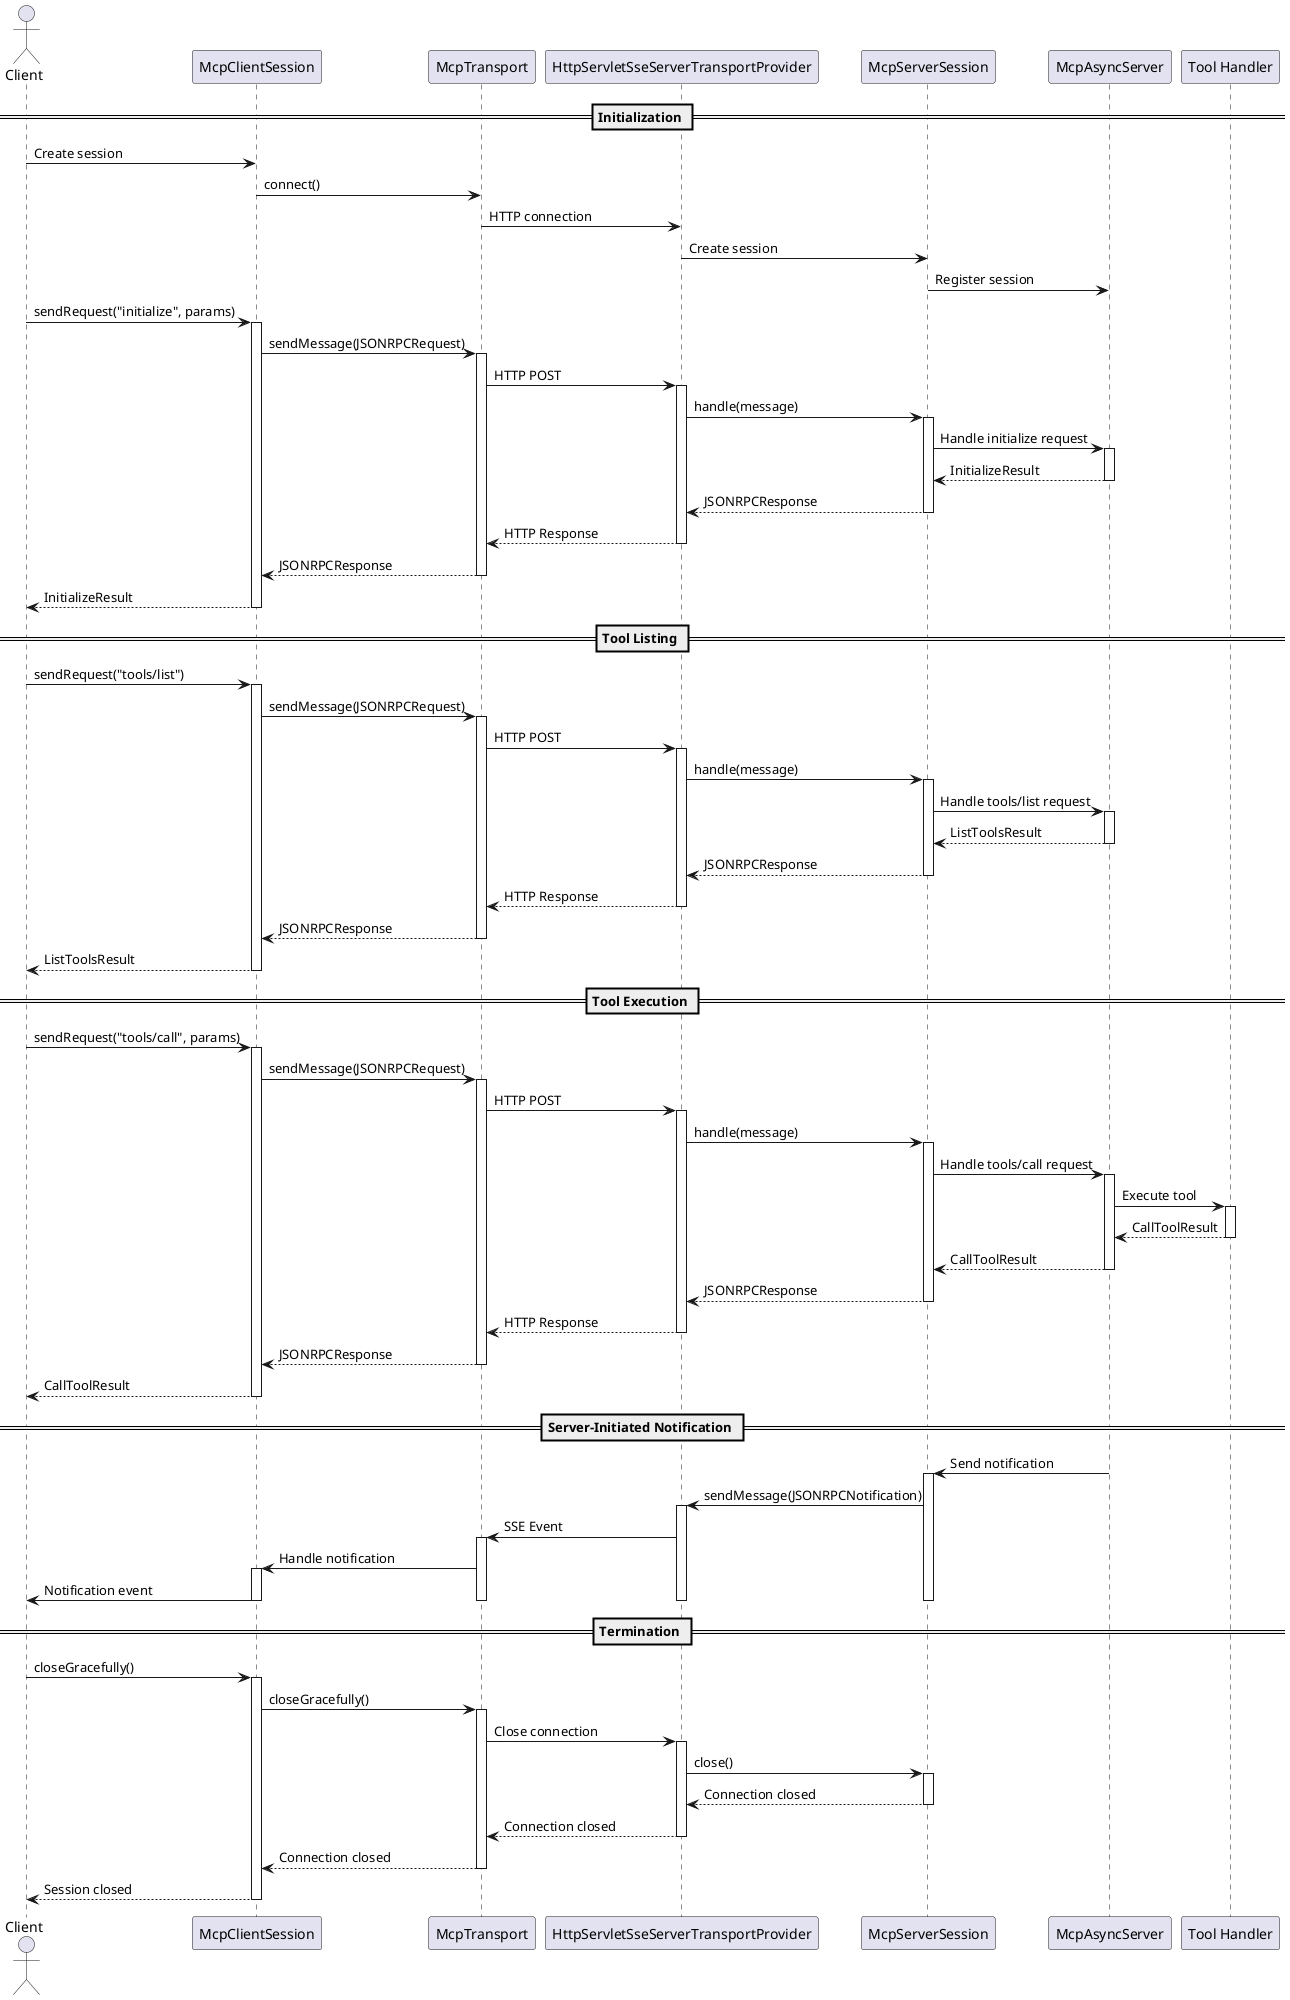 @startuml MCP Sequence Diagram

actor Client
participant "McpClientSession" as ClientSession
participant "McpTransport" as Transport
participant "HttpServletSseServerTransportProvider" as ServerTransport
participant "McpServerSession" as ServerSession
participant "McpAsyncServer" as AsyncServer
participant "Tool Handler" as ToolHandler

== Initialization ==

Client -> ClientSession: Create session
ClientSession -> Transport: connect()
Transport -> ServerTransport: HTTP connection
ServerTransport -> ServerSession: Create session
ServerSession -> AsyncServer: Register session

Client -> ClientSession: sendRequest("initialize", params)
activate ClientSession
ClientSession -> Transport: sendMessage(JSONRPCRequest)
activate Transport
Transport -> ServerTransport: HTTP POST
activate ServerTransport
ServerTransport -> ServerSession: handle(message)
activate ServerSession
ServerSession -> AsyncServer: Handle initialize request
activate AsyncServer
AsyncServer --> ServerSession: InitializeResult
deactivate AsyncServer
ServerSession --> ServerTransport: JSONRPCResponse
deactivate ServerSession
ServerTransport --> Transport: HTTP Response
deactivate ServerTransport
Transport --> ClientSession: JSONRPCResponse
deactivate Transport
ClientSession --> Client: InitializeResult
deactivate ClientSession

== Tool Listing ==

Client -> ClientSession: sendRequest("tools/list")
activate ClientSession
ClientSession -> Transport: sendMessage(JSONRPCRequest)
activate Transport
Transport -> ServerTransport: HTTP POST
activate ServerTransport
ServerTransport -> ServerSession: handle(message)
activate ServerSession
ServerSession -> AsyncServer: Handle tools/list request
activate AsyncServer
AsyncServer --> ServerSession: ListToolsResult
deactivate AsyncServer
ServerSession --> ServerTransport: JSONRPCResponse
deactivate ServerSession
ServerTransport --> Transport: HTTP Response
deactivate ServerTransport
Transport --> ClientSession: JSONRPCResponse
deactivate Transport
ClientSession --> Client: ListToolsResult
deactivate ClientSession

== Tool Execution ==

Client -> ClientSession: sendRequest("tools/call", params)
activate ClientSession
ClientSession -> Transport: sendMessage(JSONRPCRequest)
activate Transport
Transport -> ServerTransport: HTTP POST
activate ServerTransport
ServerTransport -> ServerSession: handle(message)
activate ServerSession
ServerSession -> AsyncServer: Handle tools/call request
activate AsyncServer
AsyncServer -> ToolHandler: Execute tool
activate ToolHandler
ToolHandler --> AsyncServer: CallToolResult
deactivate ToolHandler
AsyncServer --> ServerSession: CallToolResult
deactivate AsyncServer
ServerSession --> ServerTransport: JSONRPCResponse
deactivate ServerSession
ServerTransport --> Transport: HTTP Response
deactivate ServerTransport
Transport --> ClientSession: JSONRPCResponse
deactivate Transport
ClientSession --> Client: CallToolResult
deactivate ClientSession

== Server-Initiated Notification ==

AsyncServer -> ServerSession: Send notification
activate ServerSession
ServerSession -> ServerTransport: sendMessage(JSONRPCNotification)
activate ServerTransport
ServerTransport -> Transport: SSE Event
activate Transport
Transport -> ClientSession: Handle notification
activate ClientSession
ClientSession -> Client: Notification event
deactivate ClientSession
deactivate Transport
deactivate ServerTransport
deactivate ServerSession

== Termination ==

Client -> ClientSession: closeGracefully()
activate ClientSession
ClientSession -> Transport: closeGracefully()
activate Transport
Transport -> ServerTransport: Close connection
activate ServerTransport
ServerTransport -> ServerSession: close()
activate ServerSession
ServerSession --> ServerTransport: Connection closed
deactivate ServerSession
ServerTransport --> Transport: Connection closed
deactivate ServerTransport
Transport --> ClientSession: Connection closed
deactivate Transport
ClientSession --> Client: Session closed
deactivate ClientSession

@enduml